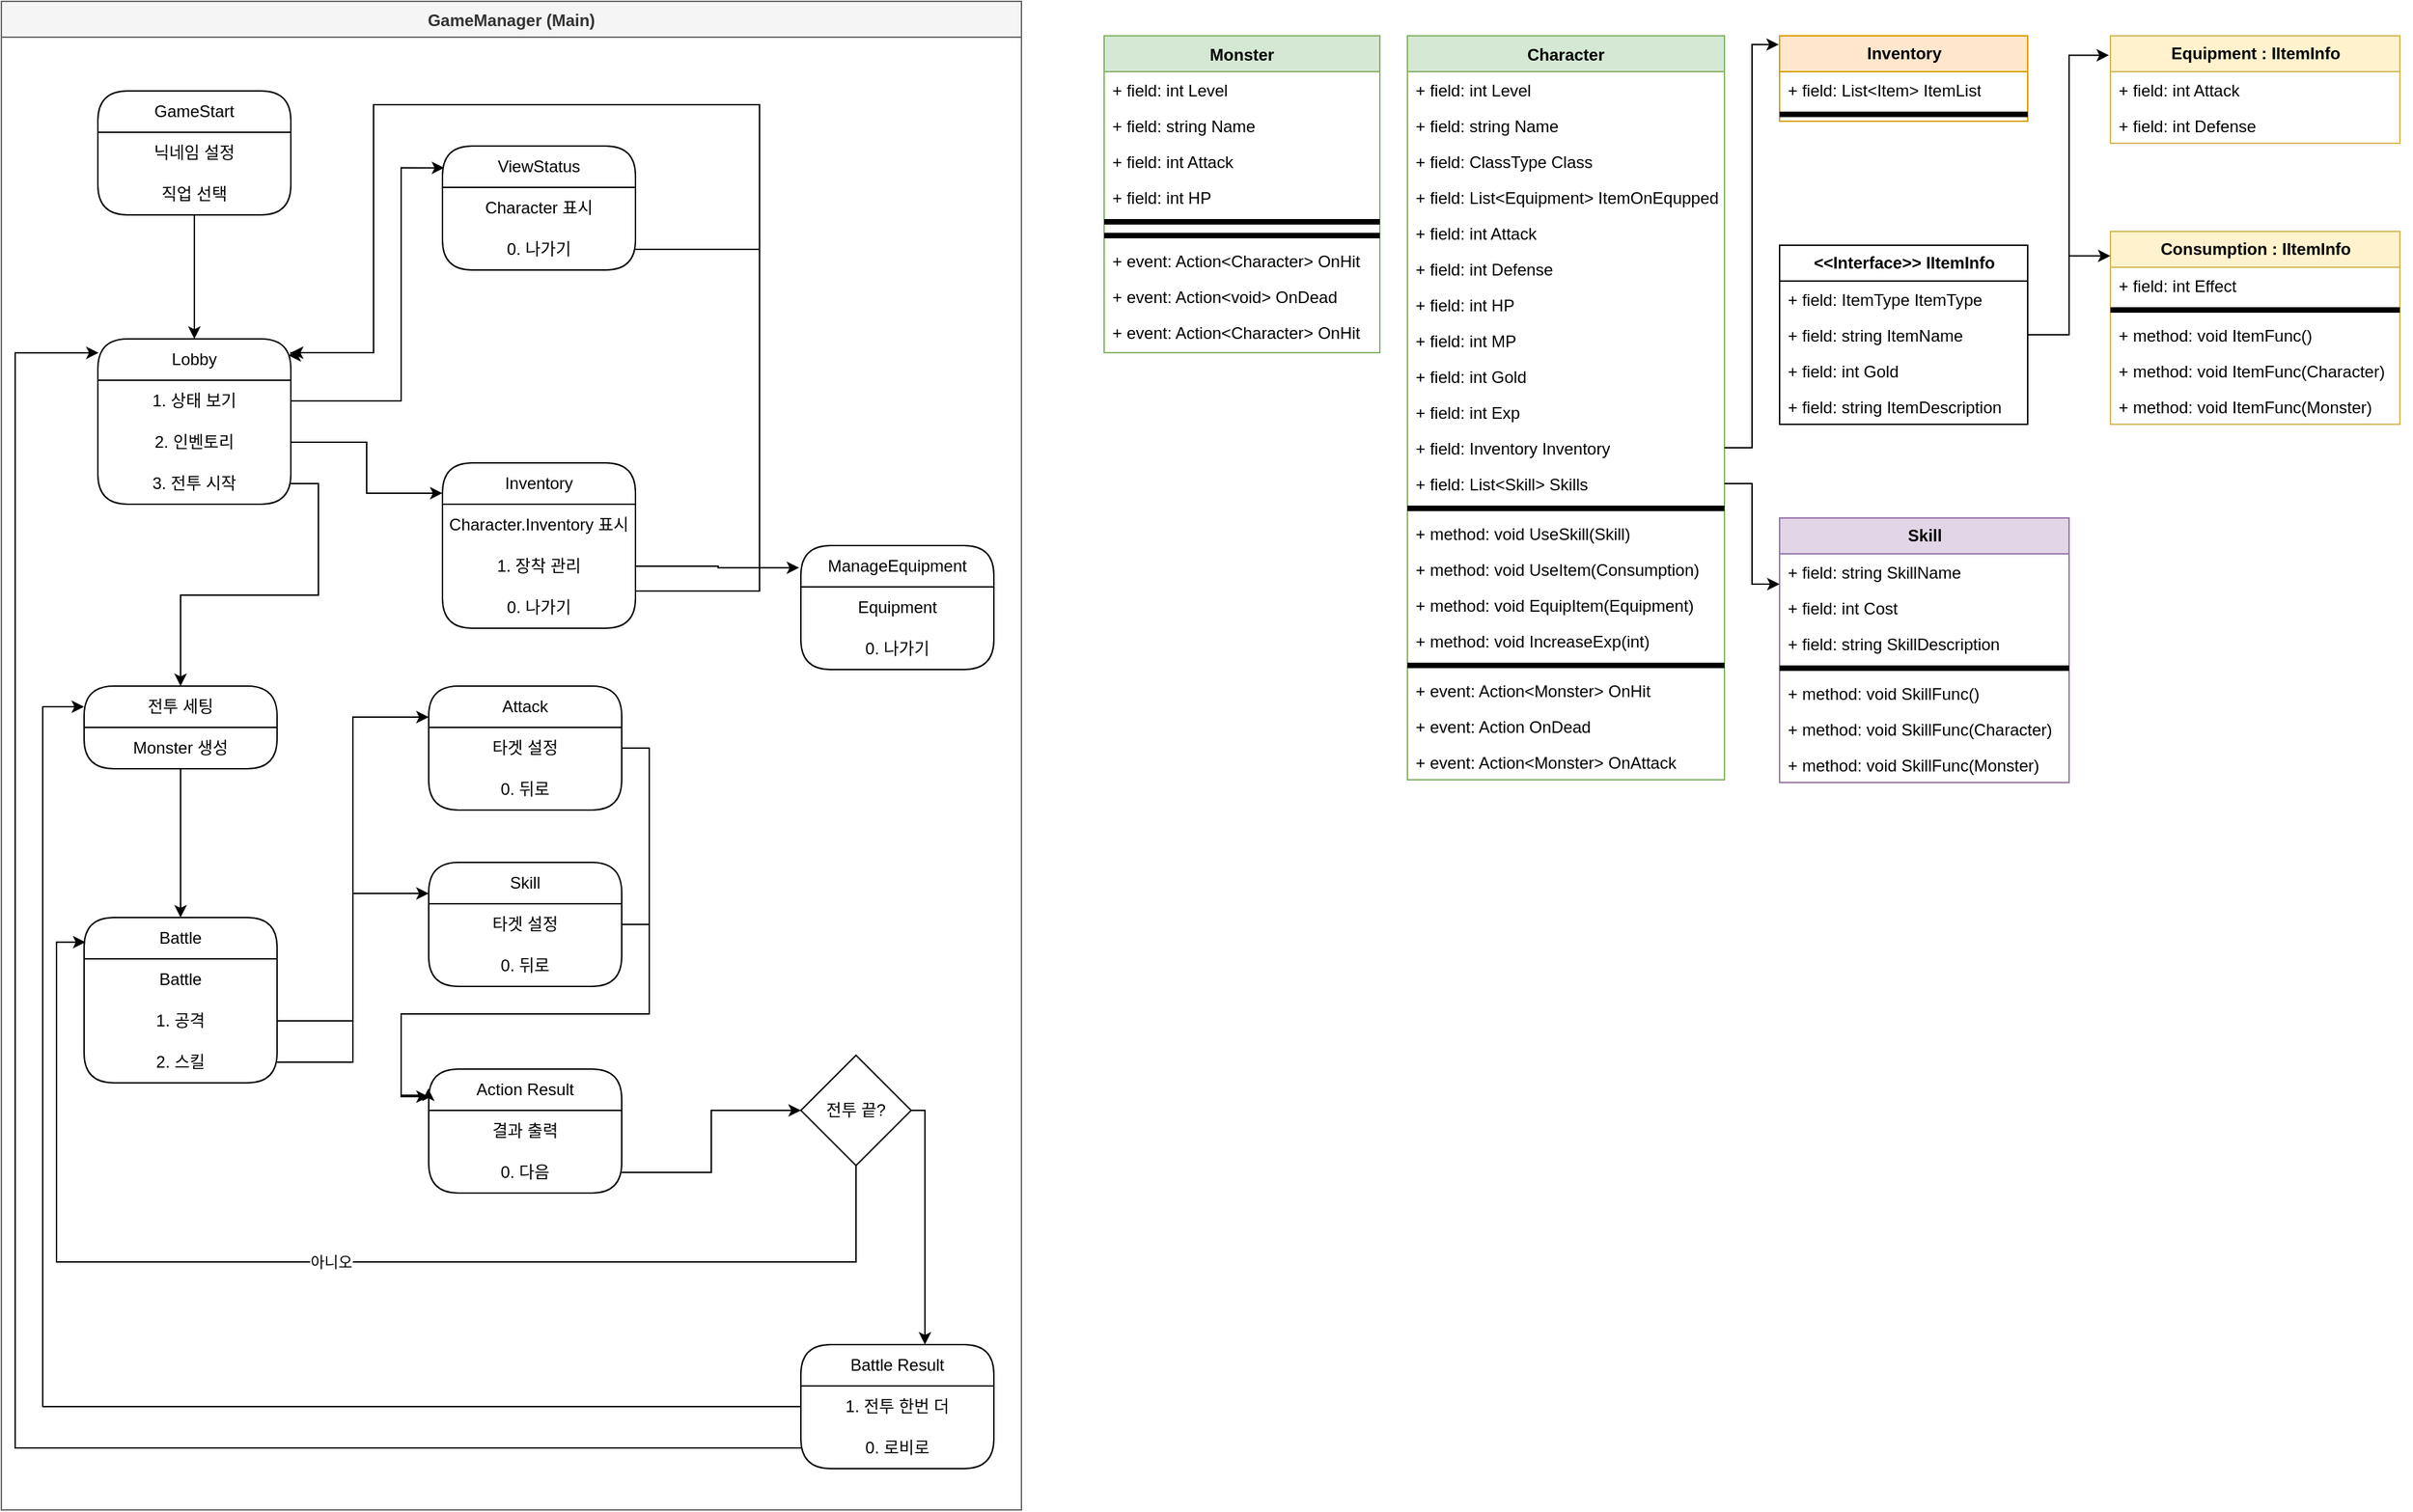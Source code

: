 <mxfile version="21.6.9" type="github">
  <diagram id="C5RBs43oDa-KdzZeNtuy" name="Page-1">
    <mxGraphModel dx="1192" dy="1075" grid="1" gridSize="10" guides="1" tooltips="1" connect="1" arrows="1" fold="1" page="1" pageScale="1" pageWidth="1920" pageHeight="1200" math="0" shadow="0">
      <root>
        <mxCell id="WIyWlLk6GJQsqaUBKTNV-0" />
        <mxCell id="WIyWlLk6GJQsqaUBKTNV-1" parent="WIyWlLk6GJQsqaUBKTNV-0" />
        <mxCell id="zkfFHV4jXpPFQw0GAbJ--17" value="GameManager (Main)" style="swimlane;fontStyle=1;align=center;verticalAlign=top;childLayout=stackLayout;horizontal=1;startSize=26;horizontalStack=0;resizeParent=1;resizeLast=0;collapsible=1;marginBottom=0;rounded=0;shadow=0;strokeWidth=1;fillColor=#f5f5f5;fontColor=#333333;strokeColor=#666666;" parent="WIyWlLk6GJQsqaUBKTNV-1" vertex="1">
          <mxGeometry x="10" y="15" width="740" height="1095" as="geometry">
            <mxRectangle x="550" y="140" width="160" height="26" as="alternateBounds" />
          </mxGeometry>
        </mxCell>
        <mxCell id="zkfFHV4jXpPFQw0GAbJ--13" value="Monster" style="swimlane;fontStyle=1;align=center;verticalAlign=top;childLayout=stackLayout;horizontal=1;startSize=26;horizontalStack=0;resizeParent=1;resizeLast=0;collapsible=1;marginBottom=0;rounded=0;shadow=0;strokeWidth=1;fillColor=#d5e8d4;strokeColor=#82b366;" parent="WIyWlLk6GJQsqaUBKTNV-1" vertex="1">
          <mxGeometry x="810" y="40" width="200" height="230" as="geometry">
            <mxRectangle x="330" y="360" width="170" height="26" as="alternateBounds" />
          </mxGeometry>
        </mxCell>
        <mxCell id="FUbHddBtqykjrmZYsbhQ-98" value="+ field: int Level" style="text;align=left;verticalAlign=top;spacingLeft=4;spacingRight=4;overflow=hidden;rotatable=0;points=[[0,0.5],[1,0.5]];portConstraint=eastwest;rounded=0;shadow=0;html=0;" vertex="1" parent="zkfFHV4jXpPFQw0GAbJ--13">
          <mxGeometry y="26" width="200" height="26" as="geometry" />
        </mxCell>
        <mxCell id="FUbHddBtqykjrmZYsbhQ-99" value="+ field: string Name" style="text;align=left;verticalAlign=top;spacingLeft=4;spacingRight=4;overflow=hidden;rotatable=0;points=[[0,0.5],[1,0.5]];portConstraint=eastwest;rounded=0;shadow=0;html=0;" vertex="1" parent="zkfFHV4jXpPFQw0GAbJ--13">
          <mxGeometry y="52" width="200" height="26" as="geometry" />
        </mxCell>
        <mxCell id="FUbHddBtqykjrmZYsbhQ-100" value="+ field: int Attack" style="text;align=left;verticalAlign=top;spacingLeft=4;spacingRight=4;overflow=hidden;rotatable=0;points=[[0,0.5],[1,0.5]];portConstraint=eastwest;rounded=0;shadow=0;html=0;" vertex="1" parent="zkfFHV4jXpPFQw0GAbJ--13">
          <mxGeometry y="78" width="200" height="26" as="geometry" />
        </mxCell>
        <mxCell id="FUbHddBtqykjrmZYsbhQ-101" value="+ field: int HP" style="text;align=left;verticalAlign=top;spacingLeft=4;spacingRight=4;overflow=hidden;rotatable=0;points=[[0,0.5],[1,0.5]];portConstraint=eastwest;rounded=0;shadow=0;html=0;" vertex="1" parent="zkfFHV4jXpPFQw0GAbJ--13">
          <mxGeometry y="104" width="200" height="26" as="geometry" />
        </mxCell>
        <mxCell id="FUbHddBtqykjrmZYsbhQ-121" value="" style="line;strokeWidth=4;html=1;perimeter=backbonePerimeter;points=[];outlineConnect=0;" vertex="1" parent="zkfFHV4jXpPFQw0GAbJ--13">
          <mxGeometry y="130" width="200" height="10" as="geometry" />
        </mxCell>
        <mxCell id="FUbHddBtqykjrmZYsbhQ-115" value="" style="line;strokeWidth=4;html=1;perimeter=backbonePerimeter;points=[];outlineConnect=0;" vertex="1" parent="zkfFHV4jXpPFQw0GAbJ--13">
          <mxGeometry y="140" width="200" height="10" as="geometry" />
        </mxCell>
        <mxCell id="FUbHddBtqykjrmZYsbhQ-114" value="+ event: Action&lt;Character&gt; OnHit" style="text;align=left;verticalAlign=top;spacingLeft=4;spacingRight=4;overflow=hidden;rotatable=0;points=[[0,0.5],[1,0.5]];portConstraint=eastwest;rounded=0;shadow=0;html=0;" vertex="1" parent="zkfFHV4jXpPFQw0GAbJ--13">
          <mxGeometry y="150" width="200" height="26" as="geometry" />
        </mxCell>
        <mxCell id="FUbHddBtqykjrmZYsbhQ-116" value="+ event: Action&lt;void&gt; OnDead" style="text;align=left;verticalAlign=top;spacingLeft=4;spacingRight=4;overflow=hidden;rotatable=0;points=[[0,0.5],[1,0.5]];portConstraint=eastwest;rounded=0;shadow=0;html=0;" vertex="1" parent="zkfFHV4jXpPFQw0GAbJ--13">
          <mxGeometry y="176" width="200" height="26" as="geometry" />
        </mxCell>
        <mxCell id="FUbHddBtqykjrmZYsbhQ-117" value="+ event: Action&lt;Character&gt; OnHit" style="text;align=left;verticalAlign=top;spacingLeft=4;spacingRight=4;overflow=hidden;rotatable=0;points=[[0,0.5],[1,0.5]];portConstraint=eastwest;rounded=0;shadow=0;html=0;" vertex="1" parent="zkfFHV4jXpPFQw0GAbJ--13">
          <mxGeometry y="202" width="200" height="26" as="geometry" />
        </mxCell>
        <mxCell id="zkfFHV4jXpPFQw0GAbJ--0" value="Character" style="swimlane;fontStyle=1;align=center;verticalAlign=top;childLayout=stackLayout;horizontal=1;startSize=26;horizontalStack=0;resizeParent=1;resizeLast=0;collapsible=1;marginBottom=0;rounded=0;shadow=0;strokeWidth=1;fillColor=#d5e8d4;strokeColor=#82b366;" parent="WIyWlLk6GJQsqaUBKTNV-1" vertex="1">
          <mxGeometry x="1030" y="40" width="230" height="540" as="geometry">
            <mxRectangle x="190" y="20" width="160" height="26" as="alternateBounds" />
          </mxGeometry>
        </mxCell>
        <mxCell id="FUbHddBtqykjrmZYsbhQ-5" value="+ field: int Level" style="text;align=left;verticalAlign=top;spacingLeft=4;spacingRight=4;overflow=hidden;rotatable=0;points=[[0,0.5],[1,0.5]];portConstraint=eastwest;rounded=0;shadow=0;html=0;" vertex="1" parent="zkfFHV4jXpPFQw0GAbJ--0">
          <mxGeometry y="26" width="230" height="26" as="geometry" />
        </mxCell>
        <mxCell id="FUbHddBtqykjrmZYsbhQ-18" value="+ field: string Name" style="text;align=left;verticalAlign=top;spacingLeft=4;spacingRight=4;overflow=hidden;rotatable=0;points=[[0,0.5],[1,0.5]];portConstraint=eastwest;rounded=0;shadow=0;html=0;" vertex="1" parent="zkfFHV4jXpPFQw0GAbJ--0">
          <mxGeometry y="52" width="230" height="26" as="geometry" />
        </mxCell>
        <mxCell id="zkfFHV4jXpPFQw0GAbJ--3" value="+ field: ClassType Class" style="text;align=left;verticalAlign=top;spacingLeft=4;spacingRight=4;overflow=hidden;rotatable=0;points=[[0,0.5],[1,0.5]];portConstraint=eastwest;rounded=0;shadow=0;html=0;" parent="zkfFHV4jXpPFQw0GAbJ--0" vertex="1">
          <mxGeometry y="78" width="230" height="26" as="geometry" />
        </mxCell>
        <mxCell id="FUbHddBtqykjrmZYsbhQ-103" value="+ field: List&lt;Equipment&gt; ItemOnEqupped" style="text;align=left;verticalAlign=top;spacingLeft=4;spacingRight=4;overflow=hidden;rotatable=0;points=[[0,0.5],[1,0.5]];portConstraint=eastwest;rounded=0;shadow=0;html=0;" vertex="1" parent="zkfFHV4jXpPFQw0GAbJ--0">
          <mxGeometry y="104" width="230" height="26" as="geometry" />
        </mxCell>
        <mxCell id="FUbHddBtqykjrmZYsbhQ-19" value="+ field: int Attack" style="text;align=left;verticalAlign=top;spacingLeft=4;spacingRight=4;overflow=hidden;rotatable=0;points=[[0,0.5],[1,0.5]];portConstraint=eastwest;rounded=0;shadow=0;html=0;" vertex="1" parent="zkfFHV4jXpPFQw0GAbJ--0">
          <mxGeometry y="130" width="230" height="26" as="geometry" />
        </mxCell>
        <mxCell id="FUbHddBtqykjrmZYsbhQ-20" value="+ field: int Defense" style="text;align=left;verticalAlign=top;spacingLeft=4;spacingRight=4;overflow=hidden;rotatable=0;points=[[0,0.5],[1,0.5]];portConstraint=eastwest;rounded=0;shadow=0;html=0;" vertex="1" parent="zkfFHV4jXpPFQw0GAbJ--0">
          <mxGeometry y="156" width="230" height="26" as="geometry" />
        </mxCell>
        <mxCell id="FUbHddBtqykjrmZYsbhQ-21" value="+ field: int HP" style="text;align=left;verticalAlign=top;spacingLeft=4;spacingRight=4;overflow=hidden;rotatable=0;points=[[0,0.5],[1,0.5]];portConstraint=eastwest;rounded=0;shadow=0;html=0;" vertex="1" parent="zkfFHV4jXpPFQw0GAbJ--0">
          <mxGeometry y="182" width="230" height="26" as="geometry" />
        </mxCell>
        <mxCell id="FUbHddBtqykjrmZYsbhQ-62" value="+ field: int MP" style="text;align=left;verticalAlign=top;spacingLeft=4;spacingRight=4;overflow=hidden;rotatable=0;points=[[0,0.5],[1,0.5]];portConstraint=eastwest;rounded=0;shadow=0;html=0;" vertex="1" parent="zkfFHV4jXpPFQw0GAbJ--0">
          <mxGeometry y="208" width="230" height="26" as="geometry" />
        </mxCell>
        <mxCell id="FUbHddBtqykjrmZYsbhQ-6" value="+ field: int Gold" style="text;align=left;verticalAlign=top;spacingLeft=4;spacingRight=4;overflow=hidden;rotatable=0;points=[[0,0.5],[1,0.5]];portConstraint=eastwest;rounded=0;shadow=0;html=0;" vertex="1" parent="zkfFHV4jXpPFQw0GAbJ--0">
          <mxGeometry y="234" width="230" height="26" as="geometry" />
        </mxCell>
        <mxCell id="FUbHddBtqykjrmZYsbhQ-81" value="+ field: int Exp" style="text;align=left;verticalAlign=top;spacingLeft=4;spacingRight=4;overflow=hidden;rotatable=0;points=[[0,0.5],[1,0.5]];portConstraint=eastwest;rounded=0;shadow=0;html=0;" vertex="1" parent="zkfFHV4jXpPFQw0GAbJ--0">
          <mxGeometry y="260" width="230" height="26" as="geometry" />
        </mxCell>
        <mxCell id="FUbHddBtqykjrmZYsbhQ-86" value="+ field: Inventory Inventory" style="text;align=left;verticalAlign=top;spacingLeft=4;spacingRight=4;overflow=hidden;rotatable=0;points=[[0,0.5],[1,0.5]];portConstraint=eastwest;rounded=0;shadow=0;html=0;" vertex="1" parent="zkfFHV4jXpPFQw0GAbJ--0">
          <mxGeometry y="286" width="230" height="26" as="geometry" />
        </mxCell>
        <mxCell id="FUbHddBtqykjrmZYsbhQ-102" value="+ field: List&lt;Skill&gt; Skills" style="text;align=left;verticalAlign=top;spacingLeft=4;spacingRight=4;overflow=hidden;rotatable=0;points=[[0,0.5],[1,0.5]];portConstraint=eastwest;rounded=0;shadow=0;html=0;" vertex="1" parent="zkfFHV4jXpPFQw0GAbJ--0">
          <mxGeometry y="312" width="230" height="26" as="geometry" />
        </mxCell>
        <mxCell id="FUbHddBtqykjrmZYsbhQ-105" value="" style="line;strokeWidth=4;html=1;perimeter=backbonePerimeter;points=[];outlineConnect=0;" vertex="1" parent="zkfFHV4jXpPFQw0GAbJ--0">
          <mxGeometry y="338" width="230" height="10" as="geometry" />
        </mxCell>
        <mxCell id="FUbHddBtqykjrmZYsbhQ-110" value="+ method: void UseSkill(Skill)" style="text;align=left;verticalAlign=top;spacingLeft=4;spacingRight=4;overflow=hidden;rotatable=0;points=[[0,0.5],[1,0.5]];portConstraint=eastwest;rounded=0;shadow=0;html=0;" vertex="1" parent="zkfFHV4jXpPFQw0GAbJ--0">
          <mxGeometry y="348" width="230" height="26" as="geometry" />
        </mxCell>
        <mxCell id="FUbHddBtqykjrmZYsbhQ-111" value="+ method: void UseItem(Consumption)" style="text;align=left;verticalAlign=top;spacingLeft=4;spacingRight=4;overflow=hidden;rotatable=0;points=[[0,0.5],[1,0.5]];portConstraint=eastwest;rounded=0;shadow=0;html=0;" vertex="1" parent="zkfFHV4jXpPFQw0GAbJ--0">
          <mxGeometry y="374" width="230" height="26" as="geometry" />
        </mxCell>
        <mxCell id="FUbHddBtqykjrmZYsbhQ-169" value="+ method: void EquipItem(Equipment)" style="text;align=left;verticalAlign=top;spacingLeft=4;spacingRight=4;overflow=hidden;rotatable=0;points=[[0,0.5],[1,0.5]];portConstraint=eastwest;rounded=0;shadow=0;html=0;" vertex="1" parent="zkfFHV4jXpPFQw0GAbJ--0">
          <mxGeometry y="400" width="230" height="26" as="geometry" />
        </mxCell>
        <mxCell id="FUbHddBtqykjrmZYsbhQ-112" value="+ method: void IncreaseExp(int)" style="text;align=left;verticalAlign=top;spacingLeft=4;spacingRight=4;overflow=hidden;rotatable=0;points=[[0,0.5],[1,0.5]];portConstraint=eastwest;rounded=0;shadow=0;html=0;" vertex="1" parent="zkfFHV4jXpPFQw0GAbJ--0">
          <mxGeometry y="426" width="230" height="26" as="geometry" />
        </mxCell>
        <mxCell id="FUbHddBtqykjrmZYsbhQ-120" value="" style="line;strokeWidth=4;html=1;perimeter=backbonePerimeter;points=[];outlineConnect=0;" vertex="1" parent="zkfFHV4jXpPFQw0GAbJ--0">
          <mxGeometry y="452" width="230" height="10" as="geometry" />
        </mxCell>
        <mxCell id="FUbHddBtqykjrmZYsbhQ-108" value="+ event: Action&lt;Monster&gt; OnHit" style="text;align=left;verticalAlign=top;spacingLeft=4;spacingRight=4;overflow=hidden;rotatable=0;points=[[0,0.5],[1,0.5]];portConstraint=eastwest;rounded=0;shadow=0;html=0;" vertex="1" parent="zkfFHV4jXpPFQw0GAbJ--0">
          <mxGeometry y="462" width="230" height="26" as="geometry" />
        </mxCell>
        <mxCell id="FUbHddBtqykjrmZYsbhQ-113" value="+ event: Action OnDead" style="text;align=left;verticalAlign=top;spacingLeft=4;spacingRight=4;overflow=hidden;rotatable=0;points=[[0,0.5],[1,0.5]];portConstraint=eastwest;rounded=0;shadow=0;html=0;" vertex="1" parent="zkfFHV4jXpPFQw0GAbJ--0">
          <mxGeometry y="488" width="230" height="26" as="geometry" />
        </mxCell>
        <mxCell id="FUbHddBtqykjrmZYsbhQ-109" value="+ event: Action&lt;Monster&gt; OnAttack" style="text;align=left;verticalAlign=top;spacingLeft=4;spacingRight=4;overflow=hidden;rotatable=0;points=[[0,0.5],[1,0.5]];portConstraint=eastwest;rounded=0;shadow=0;html=0;" vertex="1" parent="zkfFHV4jXpPFQw0GAbJ--0">
          <mxGeometry y="514" width="230" height="26" as="geometry" />
        </mxCell>
        <mxCell id="FUbHddBtqykjrmZYsbhQ-82" value="&lt;b&gt;Inventory&lt;/b&gt;" style="swimlane;fontStyle=0;childLayout=stackLayout;horizontal=1;startSize=26;fillColor=#ffe6cc;horizontalStack=0;resizeParent=1;resizeParentMax=0;resizeLast=0;collapsible=1;marginBottom=0;html=1;strokeColor=#d79b00;" vertex="1" parent="WIyWlLk6GJQsqaUBKTNV-1">
          <mxGeometry x="1300" y="40" width="180" height="62" as="geometry" />
        </mxCell>
        <mxCell id="FUbHddBtqykjrmZYsbhQ-83" value="+ field: List&amp;lt;Item&amp;gt; ItemList" style="text;strokeColor=none;fillColor=none;align=left;verticalAlign=top;spacingLeft=4;spacingRight=4;overflow=hidden;rotatable=0;points=[[0,0.5],[1,0.5]];portConstraint=eastwest;whiteSpace=wrap;html=1;" vertex="1" parent="FUbHddBtqykjrmZYsbhQ-82">
          <mxGeometry y="26" width="180" height="26" as="geometry" />
        </mxCell>
        <mxCell id="FUbHddBtqykjrmZYsbhQ-132" value="" style="line;strokeWidth=4;html=1;perimeter=backbonePerimeter;points=[];outlineConnect=0;" vertex="1" parent="FUbHddBtqykjrmZYsbhQ-82">
          <mxGeometry y="52" width="180" height="10" as="geometry" />
        </mxCell>
        <mxCell id="FUbHddBtqykjrmZYsbhQ-87" style="edgeStyle=orthogonalEdgeStyle;rounded=0;orthogonalLoop=1;jettySize=auto;html=1;exitX=1;exitY=0.5;exitDx=0;exitDy=0;entryX=-0.003;entryY=0.102;entryDx=0;entryDy=0;entryPerimeter=0;" edge="1" parent="WIyWlLk6GJQsqaUBKTNV-1" source="FUbHddBtqykjrmZYsbhQ-86" target="FUbHddBtqykjrmZYsbhQ-82">
          <mxGeometry relative="1" as="geometry" />
        </mxCell>
        <mxCell id="FUbHddBtqykjrmZYsbhQ-150" value="&lt;b&gt;&amp;lt;&amp;lt;Interface&amp;gt;&amp;gt; IItemInfo&lt;/b&gt;" style="swimlane;fontStyle=0;childLayout=stackLayout;horizontal=1;startSize=26;horizontalStack=0;resizeParent=1;resizeParentMax=0;resizeLast=0;collapsible=1;marginBottom=0;html=1;" vertex="1" parent="WIyWlLk6GJQsqaUBKTNV-1">
          <mxGeometry x="1300" y="192" width="180" height="130" as="geometry" />
        </mxCell>
        <mxCell id="FUbHddBtqykjrmZYsbhQ-151" value="+ field: ItemType ItemType" style="text;strokeColor=none;fillColor=none;align=left;verticalAlign=top;spacingLeft=4;spacingRight=4;overflow=hidden;rotatable=0;points=[[0,0.5],[1,0.5]];portConstraint=eastwest;whiteSpace=wrap;html=1;" vertex="1" parent="FUbHddBtqykjrmZYsbhQ-150">
          <mxGeometry y="26" width="180" height="26" as="geometry" />
        </mxCell>
        <mxCell id="FUbHddBtqykjrmZYsbhQ-153" value="+ field: string ItemName" style="text;strokeColor=none;fillColor=none;align=left;verticalAlign=top;spacingLeft=4;spacingRight=4;overflow=hidden;rotatable=0;points=[[0,0.5],[1,0.5]];portConstraint=eastwest;whiteSpace=wrap;html=1;" vertex="1" parent="FUbHddBtqykjrmZYsbhQ-150">
          <mxGeometry y="52" width="180" height="26" as="geometry" />
        </mxCell>
        <mxCell id="FUbHddBtqykjrmZYsbhQ-154" value="+ field: int Gold" style="text;strokeColor=none;fillColor=none;align=left;verticalAlign=top;spacingLeft=4;spacingRight=4;overflow=hidden;rotatable=0;points=[[0,0.5],[1,0.5]];portConstraint=eastwest;whiteSpace=wrap;html=1;" vertex="1" parent="FUbHddBtqykjrmZYsbhQ-150">
          <mxGeometry y="78" width="180" height="26" as="geometry" />
        </mxCell>
        <mxCell id="FUbHddBtqykjrmZYsbhQ-175" value="+ field: string ItemDescription" style="text;strokeColor=none;fillColor=none;align=left;verticalAlign=top;spacingLeft=4;spacingRight=4;overflow=hidden;rotatable=0;points=[[0,0.5],[1,0.5]];portConstraint=eastwest;whiteSpace=wrap;html=1;" vertex="1" parent="FUbHddBtqykjrmZYsbhQ-150">
          <mxGeometry y="104" width="180" height="26" as="geometry" />
        </mxCell>
        <mxCell id="FUbHddBtqykjrmZYsbhQ-155" value="&lt;b&gt;Equipment : IItemInfo&lt;/b&gt;" style="swimlane;fontStyle=0;childLayout=stackLayout;horizontal=1;startSize=26;horizontalStack=0;resizeParent=1;resizeParentMax=0;resizeLast=0;collapsible=1;marginBottom=0;html=1;fillColor=#fff2cc;strokeColor=#d6b656;" vertex="1" parent="WIyWlLk6GJQsqaUBKTNV-1">
          <mxGeometry x="1540" y="40" width="210" height="78" as="geometry" />
        </mxCell>
        <mxCell id="FUbHddBtqykjrmZYsbhQ-157" value="+ field: int Attack" style="text;strokeColor=none;fillColor=none;align=left;verticalAlign=top;spacingLeft=4;spacingRight=4;overflow=hidden;rotatable=0;points=[[0,0.5],[1,0.5]];portConstraint=eastwest;whiteSpace=wrap;html=1;" vertex="1" parent="FUbHddBtqykjrmZYsbhQ-155">
          <mxGeometry y="26" width="210" height="26" as="geometry" />
        </mxCell>
        <mxCell id="FUbHddBtqykjrmZYsbhQ-158" value="+ field: int Defense" style="text;strokeColor=none;fillColor=none;align=left;verticalAlign=top;spacingLeft=4;spacingRight=4;overflow=hidden;rotatable=0;points=[[0,0.5],[1,0.5]];portConstraint=eastwest;whiteSpace=wrap;html=1;" vertex="1" parent="FUbHddBtqykjrmZYsbhQ-155">
          <mxGeometry y="52" width="210" height="26" as="geometry" />
        </mxCell>
        <mxCell id="FUbHddBtqykjrmZYsbhQ-165" style="edgeStyle=orthogonalEdgeStyle;rounded=0;orthogonalLoop=1;jettySize=auto;html=1;exitX=1;exitY=0.5;exitDx=0;exitDy=0;" edge="1" parent="FUbHddBtqykjrmZYsbhQ-155" source="FUbHddBtqykjrmZYsbhQ-157" target="FUbHddBtqykjrmZYsbhQ-157">
          <mxGeometry relative="1" as="geometry" />
        </mxCell>
        <mxCell id="FUbHddBtqykjrmZYsbhQ-159" style="edgeStyle=orthogonalEdgeStyle;rounded=0;orthogonalLoop=1;jettySize=auto;html=1;entryX=-0.005;entryY=0.181;entryDx=0;entryDy=0;entryPerimeter=0;" edge="1" parent="WIyWlLk6GJQsqaUBKTNV-1" source="FUbHddBtqykjrmZYsbhQ-153" target="FUbHddBtqykjrmZYsbhQ-155">
          <mxGeometry relative="1" as="geometry">
            <mxPoint x="1500" y="79.043" as="targetPoint" />
          </mxGeometry>
        </mxCell>
        <mxCell id="FUbHddBtqykjrmZYsbhQ-160" value="&lt;b&gt;Consumption : IItemInfo&lt;/b&gt;" style="swimlane;fontStyle=0;childLayout=stackLayout;horizontal=1;startSize=26;horizontalStack=0;resizeParent=1;resizeParentMax=0;resizeLast=0;collapsible=1;marginBottom=0;html=1;fillColor=#fff2cc;strokeColor=#d6b656;" vertex="1" parent="WIyWlLk6GJQsqaUBKTNV-1">
          <mxGeometry x="1540" y="182" width="210" height="140" as="geometry" />
        </mxCell>
        <mxCell id="FUbHddBtqykjrmZYsbhQ-163" value="+ field: int Effect" style="text;strokeColor=none;fillColor=none;align=left;verticalAlign=top;spacingLeft=4;spacingRight=4;overflow=hidden;rotatable=0;points=[[0,0.5],[1,0.5]];portConstraint=eastwest;whiteSpace=wrap;html=1;" vertex="1" parent="FUbHddBtqykjrmZYsbhQ-160">
          <mxGeometry y="26" width="210" height="26" as="geometry" />
        </mxCell>
        <mxCell id="FUbHddBtqykjrmZYsbhQ-167" value="" style="line;strokeWidth=4;html=1;perimeter=backbonePerimeter;points=[];outlineConnect=0;" vertex="1" parent="FUbHddBtqykjrmZYsbhQ-160">
          <mxGeometry y="52" width="210" height="10" as="geometry" />
        </mxCell>
        <mxCell id="FUbHddBtqykjrmZYsbhQ-166" value="+ method: void ItemFunc()" style="text;strokeColor=none;fillColor=none;align=left;verticalAlign=top;spacingLeft=4;spacingRight=4;overflow=hidden;rotatable=0;points=[[0,0.5],[1,0.5]];portConstraint=eastwest;whiteSpace=wrap;html=1;" vertex="1" parent="FUbHddBtqykjrmZYsbhQ-160">
          <mxGeometry y="62" width="210" height="26" as="geometry" />
        </mxCell>
        <mxCell id="FUbHddBtqykjrmZYsbhQ-179" value="+ method: void ItemFunc(Character)" style="text;strokeColor=none;fillColor=none;align=left;verticalAlign=top;spacingLeft=4;spacingRight=4;overflow=hidden;rotatable=0;points=[[0,0.5],[1,0.5]];portConstraint=eastwest;whiteSpace=wrap;html=1;" vertex="1" parent="FUbHddBtqykjrmZYsbhQ-160">
          <mxGeometry y="88" width="210" height="26" as="geometry" />
        </mxCell>
        <mxCell id="FUbHddBtqykjrmZYsbhQ-180" value="+ method: void ItemFunc(Monster)" style="text;strokeColor=none;fillColor=none;align=left;verticalAlign=top;spacingLeft=4;spacingRight=4;overflow=hidden;rotatable=0;points=[[0,0.5],[1,0.5]];portConstraint=eastwest;whiteSpace=wrap;html=1;" vertex="1" parent="FUbHddBtqykjrmZYsbhQ-160">
          <mxGeometry y="114" width="210" height="26" as="geometry" />
        </mxCell>
        <mxCell id="FUbHddBtqykjrmZYsbhQ-164" style="edgeStyle=orthogonalEdgeStyle;rounded=0;orthogonalLoop=1;jettySize=auto;html=1;exitX=1;exitY=0.5;exitDx=0;exitDy=0;entryX=0;entryY=0.127;entryDx=0;entryDy=0;entryPerimeter=0;" edge="1" parent="WIyWlLk6GJQsqaUBKTNV-1" source="FUbHddBtqykjrmZYsbhQ-153" target="FUbHddBtqykjrmZYsbhQ-160">
          <mxGeometry relative="1" as="geometry" />
        </mxCell>
        <mxCell id="FUbHddBtqykjrmZYsbhQ-170" value="&lt;b&gt;Skill&lt;/b&gt;" style="swimlane;fontStyle=0;childLayout=stackLayout;horizontal=1;startSize=26;fillColor=#e1d5e7;horizontalStack=0;resizeParent=1;resizeParentMax=0;resizeLast=0;collapsible=1;marginBottom=0;html=1;strokeColor=#9673a6;" vertex="1" parent="WIyWlLk6GJQsqaUBKTNV-1">
          <mxGeometry x="1300" y="390" width="210" height="192" as="geometry" />
        </mxCell>
        <mxCell id="FUbHddBtqykjrmZYsbhQ-174" value="+ field: string SkillName" style="text;strokeColor=none;fillColor=none;align=left;verticalAlign=top;spacingLeft=4;spacingRight=4;overflow=hidden;rotatable=0;points=[[0,0.5],[1,0.5]];portConstraint=eastwest;whiteSpace=wrap;html=1;" vertex="1" parent="FUbHddBtqykjrmZYsbhQ-170">
          <mxGeometry y="26" width="210" height="26" as="geometry" />
        </mxCell>
        <mxCell id="FUbHddBtqykjrmZYsbhQ-171" value="+ field: int Cost" style="text;strokeColor=none;fillColor=none;align=left;verticalAlign=top;spacingLeft=4;spacingRight=4;overflow=hidden;rotatable=0;points=[[0,0.5],[1,0.5]];portConstraint=eastwest;whiteSpace=wrap;html=1;" vertex="1" parent="FUbHddBtqykjrmZYsbhQ-170">
          <mxGeometry y="52" width="210" height="26" as="geometry" />
        </mxCell>
        <mxCell id="FUbHddBtqykjrmZYsbhQ-176" value="+ field: string SkillDescription" style="text;strokeColor=none;fillColor=none;align=left;verticalAlign=top;spacingLeft=4;spacingRight=4;overflow=hidden;rotatable=0;points=[[0,0.5],[1,0.5]];portConstraint=eastwest;whiteSpace=wrap;html=1;" vertex="1" parent="FUbHddBtqykjrmZYsbhQ-170">
          <mxGeometry y="78" width="210" height="26" as="geometry" />
        </mxCell>
        <mxCell id="FUbHddBtqykjrmZYsbhQ-172" value="" style="line;strokeWidth=4;html=1;perimeter=backbonePerimeter;points=[];outlineConnect=0;" vertex="1" parent="FUbHddBtqykjrmZYsbhQ-170">
          <mxGeometry y="104" width="210" height="10" as="geometry" />
        </mxCell>
        <mxCell id="FUbHddBtqykjrmZYsbhQ-177" value="+ method: void SkillFunc()" style="text;strokeColor=none;fillColor=none;align=left;verticalAlign=top;spacingLeft=4;spacingRight=4;overflow=hidden;rotatable=0;points=[[0,0.5],[1,0.5]];portConstraint=eastwest;whiteSpace=wrap;html=1;" vertex="1" parent="FUbHddBtqykjrmZYsbhQ-170">
          <mxGeometry y="114" width="210" height="26" as="geometry" />
        </mxCell>
        <mxCell id="FUbHddBtqykjrmZYsbhQ-178" style="edgeStyle=orthogonalEdgeStyle;rounded=0;orthogonalLoop=1;jettySize=auto;html=1;exitX=1;exitY=0.5;exitDx=0;exitDy=0;" edge="1" parent="FUbHddBtqykjrmZYsbhQ-170" source="FUbHddBtqykjrmZYsbhQ-171" target="FUbHddBtqykjrmZYsbhQ-171">
          <mxGeometry relative="1" as="geometry" />
        </mxCell>
        <mxCell id="FUbHddBtqykjrmZYsbhQ-181" value="+ method: void SkillFunc(Character)" style="text;strokeColor=none;fillColor=none;align=left;verticalAlign=top;spacingLeft=4;spacingRight=4;overflow=hidden;rotatable=0;points=[[0,0.5],[1,0.5]];portConstraint=eastwest;whiteSpace=wrap;html=1;" vertex="1" parent="FUbHddBtqykjrmZYsbhQ-170">
          <mxGeometry y="140" width="210" height="26" as="geometry" />
        </mxCell>
        <mxCell id="FUbHddBtqykjrmZYsbhQ-182" value="+ method: void SkillFunc(Monster)" style="text;strokeColor=none;fillColor=none;align=left;verticalAlign=top;spacingLeft=4;spacingRight=4;overflow=hidden;rotatable=0;points=[[0,0.5],[1,0.5]];portConstraint=eastwest;whiteSpace=wrap;html=1;" vertex="1" parent="FUbHddBtqykjrmZYsbhQ-170">
          <mxGeometry y="166" width="210" height="26" as="geometry" />
        </mxCell>
        <mxCell id="FUbHddBtqykjrmZYsbhQ-173" style="edgeStyle=orthogonalEdgeStyle;rounded=0;orthogonalLoop=1;jettySize=auto;html=1;exitX=1;exitY=0.5;exitDx=0;exitDy=0;entryX=0;entryY=0.25;entryDx=0;entryDy=0;" edge="1" parent="WIyWlLk6GJQsqaUBKTNV-1" source="FUbHddBtqykjrmZYsbhQ-102" target="FUbHddBtqykjrmZYsbhQ-170">
          <mxGeometry relative="1" as="geometry" />
        </mxCell>
        <mxCell id="FUbHddBtqykjrmZYsbhQ-197" style="edgeStyle=orthogonalEdgeStyle;rounded=0;orthogonalLoop=1;jettySize=auto;html=1;entryX=0.5;entryY=0;entryDx=0;entryDy=0;" edge="1" parent="WIyWlLk6GJQsqaUBKTNV-1" source="FUbHddBtqykjrmZYsbhQ-185" target="FUbHddBtqykjrmZYsbhQ-193">
          <mxGeometry relative="1" as="geometry" />
        </mxCell>
        <mxCell id="FUbHddBtqykjrmZYsbhQ-185" value="GameStart" style="swimlane;fontStyle=0;childLayout=stackLayout;horizontal=1;startSize=30;horizontalStack=0;resizeParent=1;resizeParentMax=0;resizeLast=0;collapsible=1;marginBottom=0;whiteSpace=wrap;html=1;rounded=1;glass=0;arcSize=24;" vertex="1" parent="WIyWlLk6GJQsqaUBKTNV-1">
          <mxGeometry x="80" y="80" width="140" height="90" as="geometry" />
        </mxCell>
        <mxCell id="FUbHddBtqykjrmZYsbhQ-192" value="닉네임 설정" style="text;html=1;strokeColor=none;fillColor=none;align=center;verticalAlign=middle;whiteSpace=wrap;rounded=0;" vertex="1" parent="FUbHddBtqykjrmZYsbhQ-185">
          <mxGeometry y="30" width="140" height="30" as="geometry" />
        </mxCell>
        <mxCell id="FUbHddBtqykjrmZYsbhQ-195" value="직업 선택" style="text;html=1;strokeColor=none;fillColor=none;align=center;verticalAlign=middle;whiteSpace=wrap;rounded=0;" vertex="1" parent="FUbHddBtqykjrmZYsbhQ-185">
          <mxGeometry y="60" width="140" height="30" as="geometry" />
        </mxCell>
        <mxCell id="FUbHddBtqykjrmZYsbhQ-193" value="Lobby" style="swimlane;fontStyle=0;childLayout=stackLayout;horizontal=1;startSize=30;horizontalStack=0;resizeParent=1;resizeParentMax=0;resizeLast=0;collapsible=1;marginBottom=0;whiteSpace=wrap;html=1;rounded=1;glass=0;arcSize=24;" vertex="1" parent="WIyWlLk6GJQsqaUBKTNV-1">
          <mxGeometry x="80" y="260" width="140" height="120" as="geometry" />
        </mxCell>
        <mxCell id="FUbHddBtqykjrmZYsbhQ-194" value="1. 상태 보기" style="text;html=1;strokeColor=none;fillColor=none;align=center;verticalAlign=middle;whiteSpace=wrap;rounded=0;" vertex="1" parent="FUbHddBtqykjrmZYsbhQ-193">
          <mxGeometry y="30" width="140" height="30" as="geometry" />
        </mxCell>
        <mxCell id="FUbHddBtqykjrmZYsbhQ-198" value="2. 인벤토리" style="text;html=1;strokeColor=none;fillColor=none;align=center;verticalAlign=middle;whiteSpace=wrap;rounded=0;" vertex="1" parent="FUbHddBtqykjrmZYsbhQ-193">
          <mxGeometry y="60" width="140" height="30" as="geometry" />
        </mxCell>
        <mxCell id="FUbHddBtqykjrmZYsbhQ-199" value="3. 전투 시작" style="text;html=1;strokeColor=none;fillColor=none;align=center;verticalAlign=middle;whiteSpace=wrap;rounded=0;" vertex="1" parent="FUbHddBtqykjrmZYsbhQ-193">
          <mxGeometry y="90" width="140" height="30" as="geometry" />
        </mxCell>
        <mxCell id="FUbHddBtqykjrmZYsbhQ-200" value="ViewStatus" style="swimlane;fontStyle=0;childLayout=stackLayout;horizontal=1;startSize=30;horizontalStack=0;resizeParent=1;resizeParentMax=0;resizeLast=0;collapsible=1;marginBottom=0;whiteSpace=wrap;html=1;rounded=1;glass=0;arcSize=24;" vertex="1" parent="WIyWlLk6GJQsqaUBKTNV-1">
          <mxGeometry x="330" y="120" width="140" height="90" as="geometry" />
        </mxCell>
        <mxCell id="FUbHddBtqykjrmZYsbhQ-201" value="Character 표시" style="text;html=1;strokeColor=none;fillColor=none;align=center;verticalAlign=middle;whiteSpace=wrap;rounded=0;" vertex="1" parent="FUbHddBtqykjrmZYsbhQ-200">
          <mxGeometry y="30" width="140" height="30" as="geometry" />
        </mxCell>
        <mxCell id="FUbHddBtqykjrmZYsbhQ-202" value="0. 나가기" style="text;html=1;strokeColor=none;fillColor=none;align=center;verticalAlign=middle;whiteSpace=wrap;rounded=0;" vertex="1" parent="FUbHddBtqykjrmZYsbhQ-200">
          <mxGeometry y="60" width="140" height="30" as="geometry" />
        </mxCell>
        <mxCell id="FUbHddBtqykjrmZYsbhQ-203" style="edgeStyle=orthogonalEdgeStyle;rounded=0;orthogonalLoop=1;jettySize=auto;html=1;exitX=1;exitY=0.5;exitDx=0;exitDy=0;entryX=0.009;entryY=0.176;entryDx=0;entryDy=0;entryPerimeter=0;" edge="1" parent="WIyWlLk6GJQsqaUBKTNV-1" source="FUbHddBtqykjrmZYsbhQ-194" target="FUbHddBtqykjrmZYsbhQ-200">
          <mxGeometry relative="1" as="geometry">
            <Array as="points">
              <mxPoint x="300" y="305" />
              <mxPoint x="300" y="136" />
            </Array>
          </mxGeometry>
        </mxCell>
        <mxCell id="FUbHddBtqykjrmZYsbhQ-205" style="edgeStyle=orthogonalEdgeStyle;rounded=0;orthogonalLoop=1;jettySize=auto;html=1;exitX=1;exitY=0.5;exitDx=0;exitDy=0;" edge="1" parent="WIyWlLk6GJQsqaUBKTNV-1" source="FUbHddBtqykjrmZYsbhQ-202" target="FUbHddBtqykjrmZYsbhQ-193">
          <mxGeometry relative="1" as="geometry">
            <mxPoint x="260" y="290" as="targetPoint" />
            <Array as="points">
              <mxPoint x="560" y="195" />
              <mxPoint x="560" y="90" />
              <mxPoint x="280" y="90" />
              <mxPoint x="280" y="270" />
            </Array>
          </mxGeometry>
        </mxCell>
        <mxCell id="FUbHddBtqykjrmZYsbhQ-209" value="Inventory" style="swimlane;fontStyle=0;childLayout=stackLayout;horizontal=1;startSize=30;horizontalStack=0;resizeParent=1;resizeParentMax=0;resizeLast=0;collapsible=1;marginBottom=0;whiteSpace=wrap;html=1;rounded=1;glass=0;arcSize=24;" vertex="1" parent="WIyWlLk6GJQsqaUBKTNV-1">
          <mxGeometry x="330" y="350" width="140" height="120" as="geometry" />
        </mxCell>
        <mxCell id="FUbHddBtqykjrmZYsbhQ-210" value="Character.Inventory 표시" style="text;html=1;strokeColor=none;fillColor=none;align=center;verticalAlign=middle;whiteSpace=wrap;rounded=0;" vertex="1" parent="FUbHddBtqykjrmZYsbhQ-209">
          <mxGeometry y="30" width="140" height="30" as="geometry" />
        </mxCell>
        <mxCell id="FUbHddBtqykjrmZYsbhQ-211" value="1. 장착 관리" style="text;html=1;strokeColor=none;fillColor=none;align=center;verticalAlign=middle;whiteSpace=wrap;rounded=0;" vertex="1" parent="FUbHddBtqykjrmZYsbhQ-209">
          <mxGeometry y="60" width="140" height="30" as="geometry" />
        </mxCell>
        <mxCell id="FUbHddBtqykjrmZYsbhQ-212" value="0. 나가기" style="text;html=1;strokeColor=none;fillColor=none;align=center;verticalAlign=middle;whiteSpace=wrap;rounded=0;" vertex="1" parent="FUbHddBtqykjrmZYsbhQ-209">
          <mxGeometry y="90" width="140" height="30" as="geometry" />
        </mxCell>
        <mxCell id="FUbHddBtqykjrmZYsbhQ-213" style="edgeStyle=orthogonalEdgeStyle;rounded=0;orthogonalLoop=1;jettySize=auto;html=1;entryX=0;entryY=0.183;entryDx=0;entryDy=0;entryPerimeter=0;" edge="1" parent="WIyWlLk6GJQsqaUBKTNV-1" source="FUbHddBtqykjrmZYsbhQ-198" target="FUbHddBtqykjrmZYsbhQ-209">
          <mxGeometry relative="1" as="geometry" />
        </mxCell>
        <mxCell id="FUbHddBtqykjrmZYsbhQ-216" style="edgeStyle=orthogonalEdgeStyle;rounded=0;orthogonalLoop=1;jettySize=auto;html=1;entryX=0.988;entryY=0.1;entryDx=0;entryDy=0;entryPerimeter=0;" edge="1" parent="WIyWlLk6GJQsqaUBKTNV-1" source="FUbHddBtqykjrmZYsbhQ-212" target="FUbHddBtqykjrmZYsbhQ-193">
          <mxGeometry relative="1" as="geometry">
            <mxPoint x="280" y="260" as="targetPoint" />
            <Array as="points">
              <mxPoint x="560" y="443" />
              <mxPoint x="560" y="90" />
              <mxPoint x="280" y="90" />
              <mxPoint x="280" y="270" />
              <mxPoint x="220" y="270" />
              <mxPoint x="220" y="272" />
            </Array>
          </mxGeometry>
        </mxCell>
        <mxCell id="FUbHddBtqykjrmZYsbhQ-219" value="ManageEquipment" style="swimlane;fontStyle=0;childLayout=stackLayout;horizontal=1;startSize=30;horizontalStack=0;resizeParent=1;resizeParentMax=0;resizeLast=0;collapsible=1;marginBottom=0;whiteSpace=wrap;html=1;rounded=1;glass=0;arcSize=24;" vertex="1" parent="WIyWlLk6GJQsqaUBKTNV-1">
          <mxGeometry x="590" y="410" width="140" height="90" as="geometry" />
        </mxCell>
        <mxCell id="FUbHddBtqykjrmZYsbhQ-220" value="Equipment" style="text;html=1;strokeColor=none;fillColor=none;align=center;verticalAlign=middle;whiteSpace=wrap;rounded=0;" vertex="1" parent="FUbHddBtqykjrmZYsbhQ-219">
          <mxGeometry y="30" width="140" height="30" as="geometry" />
        </mxCell>
        <mxCell id="FUbHddBtqykjrmZYsbhQ-221" value="0. 나가기" style="text;html=1;strokeColor=none;fillColor=none;align=center;verticalAlign=middle;whiteSpace=wrap;rounded=0;" vertex="1" parent="FUbHddBtqykjrmZYsbhQ-219">
          <mxGeometry y="60" width="140" height="30" as="geometry" />
        </mxCell>
        <mxCell id="FUbHddBtqykjrmZYsbhQ-217" style="edgeStyle=orthogonalEdgeStyle;rounded=0;orthogonalLoop=1;jettySize=auto;html=1;entryX=-0.009;entryY=0.179;entryDx=0;entryDy=0;entryPerimeter=0;" edge="1" parent="WIyWlLk6GJQsqaUBKTNV-1" source="FUbHddBtqykjrmZYsbhQ-211" target="FUbHddBtqykjrmZYsbhQ-219">
          <mxGeometry relative="1" as="geometry">
            <mxPoint x="550" y="425" as="targetPoint" />
          </mxGeometry>
        </mxCell>
        <mxCell id="FUbHddBtqykjrmZYsbhQ-222" value="Battle" style="swimlane;fontStyle=0;childLayout=stackLayout;horizontal=1;startSize=30;horizontalStack=0;resizeParent=1;resizeParentMax=0;resizeLast=0;collapsible=1;marginBottom=0;whiteSpace=wrap;html=1;rounded=1;glass=0;arcSize=24;" vertex="1" parent="WIyWlLk6GJQsqaUBKTNV-1">
          <mxGeometry x="70" y="680" width="140" height="120" as="geometry" />
        </mxCell>
        <mxCell id="FUbHddBtqykjrmZYsbhQ-223" value="Battle" style="text;html=1;strokeColor=none;fillColor=none;align=center;verticalAlign=middle;whiteSpace=wrap;rounded=0;" vertex="1" parent="FUbHddBtqykjrmZYsbhQ-222">
          <mxGeometry y="30" width="140" height="30" as="geometry" />
        </mxCell>
        <mxCell id="FUbHddBtqykjrmZYsbhQ-224" value="1. 공격" style="text;html=1;strokeColor=none;fillColor=none;align=center;verticalAlign=middle;whiteSpace=wrap;rounded=0;" vertex="1" parent="FUbHddBtqykjrmZYsbhQ-222">
          <mxGeometry y="60" width="140" height="30" as="geometry" />
        </mxCell>
        <mxCell id="FUbHddBtqykjrmZYsbhQ-225" value="2. 스킬" style="text;html=1;strokeColor=none;fillColor=none;align=center;verticalAlign=middle;whiteSpace=wrap;rounded=0;" vertex="1" parent="FUbHddBtqykjrmZYsbhQ-222">
          <mxGeometry y="90" width="140" height="30" as="geometry" />
        </mxCell>
        <mxCell id="FUbHddBtqykjrmZYsbhQ-227" value="Attack" style="swimlane;fontStyle=0;childLayout=stackLayout;horizontal=1;startSize=30;horizontalStack=0;resizeParent=1;resizeParentMax=0;resizeLast=0;collapsible=1;marginBottom=0;whiteSpace=wrap;html=1;rounded=1;glass=0;arcSize=24;" vertex="1" parent="WIyWlLk6GJQsqaUBKTNV-1">
          <mxGeometry x="320" y="512" width="140" height="90" as="geometry" />
        </mxCell>
        <mxCell id="FUbHddBtqykjrmZYsbhQ-229" value="타겟 설정" style="text;html=1;strokeColor=none;fillColor=none;align=center;verticalAlign=middle;whiteSpace=wrap;rounded=0;" vertex="1" parent="FUbHddBtqykjrmZYsbhQ-227">
          <mxGeometry y="30" width="140" height="30" as="geometry" />
        </mxCell>
        <mxCell id="FUbHddBtqykjrmZYsbhQ-230" value="0. 뒤로" style="text;html=1;strokeColor=none;fillColor=none;align=center;verticalAlign=middle;whiteSpace=wrap;rounded=0;" vertex="1" parent="FUbHddBtqykjrmZYsbhQ-227">
          <mxGeometry y="60" width="140" height="30" as="geometry" />
        </mxCell>
        <mxCell id="FUbHddBtqykjrmZYsbhQ-231" value="Skill" style="swimlane;fontStyle=0;childLayout=stackLayout;horizontal=1;startSize=30;horizontalStack=0;resizeParent=1;resizeParentMax=0;resizeLast=0;collapsible=1;marginBottom=0;whiteSpace=wrap;html=1;rounded=1;glass=0;arcSize=24;" vertex="1" parent="WIyWlLk6GJQsqaUBKTNV-1">
          <mxGeometry x="320" y="640" width="140" height="90" as="geometry" />
        </mxCell>
        <mxCell id="FUbHddBtqykjrmZYsbhQ-243" style="edgeStyle=orthogonalEdgeStyle;rounded=0;orthogonalLoop=1;jettySize=auto;html=1;exitX=1;exitY=0.5;exitDx=0;exitDy=0;" edge="1" parent="FUbHddBtqykjrmZYsbhQ-231" source="FUbHddBtqykjrmZYsbhQ-232">
          <mxGeometry relative="1" as="geometry">
            <mxPoint y="170" as="targetPoint" />
            <Array as="points">
              <mxPoint x="160" y="45" />
              <mxPoint x="160" y="110" />
              <mxPoint x="-20" y="110" />
              <mxPoint x="-20" y="170" />
            </Array>
          </mxGeometry>
        </mxCell>
        <mxCell id="FUbHddBtqykjrmZYsbhQ-232" value="타겟 설정" style="text;html=1;strokeColor=none;fillColor=none;align=center;verticalAlign=middle;whiteSpace=wrap;rounded=0;" vertex="1" parent="FUbHddBtqykjrmZYsbhQ-231">
          <mxGeometry y="30" width="140" height="30" as="geometry" />
        </mxCell>
        <mxCell id="FUbHddBtqykjrmZYsbhQ-233" value="0. 뒤로" style="text;html=1;strokeColor=none;fillColor=none;align=center;verticalAlign=middle;whiteSpace=wrap;rounded=0;" vertex="1" parent="FUbHddBtqykjrmZYsbhQ-231">
          <mxGeometry y="60" width="140" height="30" as="geometry" />
        </mxCell>
        <mxCell id="FUbHddBtqykjrmZYsbhQ-235" style="edgeStyle=orthogonalEdgeStyle;rounded=0;orthogonalLoop=1;jettySize=auto;html=1;entryX=0;entryY=0.25;entryDx=0;entryDy=0;" edge="1" parent="WIyWlLk6GJQsqaUBKTNV-1" source="FUbHddBtqykjrmZYsbhQ-224" target="FUbHddBtqykjrmZYsbhQ-227">
          <mxGeometry relative="1" as="geometry" />
        </mxCell>
        <mxCell id="FUbHddBtqykjrmZYsbhQ-236" style="edgeStyle=orthogonalEdgeStyle;rounded=0;orthogonalLoop=1;jettySize=auto;html=1;entryX=0;entryY=0.25;entryDx=0;entryDy=0;" edge="1" parent="WIyWlLk6GJQsqaUBKTNV-1" source="FUbHddBtqykjrmZYsbhQ-225" target="FUbHddBtqykjrmZYsbhQ-231">
          <mxGeometry relative="1" as="geometry" />
        </mxCell>
        <mxCell id="FUbHddBtqykjrmZYsbhQ-237" value="Action Result" style="swimlane;fontStyle=0;childLayout=stackLayout;horizontal=1;startSize=30;horizontalStack=0;resizeParent=1;resizeParentMax=0;resizeLast=0;collapsible=1;marginBottom=0;whiteSpace=wrap;html=1;rounded=1;glass=0;arcSize=24;" vertex="1" parent="WIyWlLk6GJQsqaUBKTNV-1">
          <mxGeometry x="320" y="790" width="140" height="90" as="geometry" />
        </mxCell>
        <mxCell id="FUbHddBtqykjrmZYsbhQ-238" value="결과 출력" style="text;html=1;strokeColor=none;fillColor=none;align=center;verticalAlign=middle;whiteSpace=wrap;rounded=0;" vertex="1" parent="FUbHddBtqykjrmZYsbhQ-237">
          <mxGeometry y="30" width="140" height="30" as="geometry" />
        </mxCell>
        <mxCell id="FUbHddBtqykjrmZYsbhQ-239" value="0. 다음" style="text;html=1;strokeColor=none;fillColor=none;align=center;verticalAlign=middle;whiteSpace=wrap;rounded=0;" vertex="1" parent="FUbHddBtqykjrmZYsbhQ-237">
          <mxGeometry y="60" width="140" height="30" as="geometry" />
        </mxCell>
        <mxCell id="FUbHddBtqykjrmZYsbhQ-242" style="edgeStyle=orthogonalEdgeStyle;rounded=0;orthogonalLoop=1;jettySize=auto;html=1;exitX=1;exitY=0.5;exitDx=0;exitDy=0;entryX=-0.002;entryY=0.157;entryDx=0;entryDy=0;entryPerimeter=0;" edge="1" parent="WIyWlLk6GJQsqaUBKTNV-1" source="FUbHddBtqykjrmZYsbhQ-229" target="FUbHddBtqykjrmZYsbhQ-237">
          <mxGeometry relative="1" as="geometry">
            <Array as="points">
              <mxPoint x="480" y="557" />
              <mxPoint x="480" y="750" />
              <mxPoint x="300" y="750" />
              <mxPoint x="300" y="809" />
            </Array>
          </mxGeometry>
        </mxCell>
        <mxCell id="FUbHddBtqykjrmZYsbhQ-248" value="아니오" style="edgeStyle=orthogonalEdgeStyle;rounded=0;orthogonalLoop=1;jettySize=auto;html=1;exitX=0.5;exitY=1;exitDx=0;exitDy=0;entryX=0.007;entryY=0.149;entryDx=0;entryDy=0;entryPerimeter=0;" edge="1" parent="WIyWlLk6GJQsqaUBKTNV-1" source="FUbHddBtqykjrmZYsbhQ-244" target="FUbHddBtqykjrmZYsbhQ-222">
          <mxGeometry relative="1" as="geometry">
            <mxPoint x="70" y="500" as="targetPoint" />
            <Array as="points">
              <mxPoint x="630" y="930" />
              <mxPoint x="50" y="930" />
              <mxPoint x="50" y="698" />
            </Array>
          </mxGeometry>
        </mxCell>
        <mxCell id="FUbHddBtqykjrmZYsbhQ-249" style="edgeStyle=orthogonalEdgeStyle;rounded=0;orthogonalLoop=1;jettySize=auto;html=1;" edge="1" parent="WIyWlLk6GJQsqaUBKTNV-1" source="FUbHddBtqykjrmZYsbhQ-244">
          <mxGeometry relative="1" as="geometry">
            <mxPoint x="680" y="990" as="targetPoint" />
            <Array as="points">
              <mxPoint x="680" y="820" />
              <mxPoint x="680" y="970" />
            </Array>
          </mxGeometry>
        </mxCell>
        <mxCell id="FUbHddBtqykjrmZYsbhQ-244" value="전투 끝?" style="rhombus;whiteSpace=wrap;html=1;" vertex="1" parent="WIyWlLk6GJQsqaUBKTNV-1">
          <mxGeometry x="590" y="780" width="80" height="80" as="geometry" />
        </mxCell>
        <mxCell id="FUbHddBtqykjrmZYsbhQ-245" style="edgeStyle=orthogonalEdgeStyle;rounded=0;orthogonalLoop=1;jettySize=auto;html=1;exitX=1;exitY=0.5;exitDx=0;exitDy=0;entryX=0;entryY=0.5;entryDx=0;entryDy=0;" edge="1" parent="WIyWlLk6GJQsqaUBKTNV-1" source="FUbHddBtqykjrmZYsbhQ-239" target="FUbHddBtqykjrmZYsbhQ-244">
          <mxGeometry relative="1" as="geometry" />
        </mxCell>
        <mxCell id="FUbHddBtqykjrmZYsbhQ-250" value="Battle Result" style="swimlane;fontStyle=0;childLayout=stackLayout;horizontal=1;startSize=30;horizontalStack=0;resizeParent=1;resizeParentMax=0;resizeLast=0;collapsible=1;marginBottom=0;whiteSpace=wrap;html=1;rounded=1;glass=0;arcSize=24;" vertex="1" parent="WIyWlLk6GJQsqaUBKTNV-1">
          <mxGeometry x="590" y="990" width="140" height="90" as="geometry" />
        </mxCell>
        <mxCell id="FUbHddBtqykjrmZYsbhQ-251" value="1. 전투 한번 더" style="text;html=1;strokeColor=none;fillColor=none;align=center;verticalAlign=middle;whiteSpace=wrap;rounded=0;" vertex="1" parent="FUbHddBtqykjrmZYsbhQ-250">
          <mxGeometry y="30" width="140" height="30" as="geometry" />
        </mxCell>
        <mxCell id="FUbHddBtqykjrmZYsbhQ-252" value="0. 로비로" style="text;html=1;strokeColor=none;fillColor=none;align=center;verticalAlign=middle;whiteSpace=wrap;rounded=0;" vertex="1" parent="FUbHddBtqykjrmZYsbhQ-250">
          <mxGeometry y="60" width="140" height="30" as="geometry" />
        </mxCell>
        <mxCell id="FUbHddBtqykjrmZYsbhQ-253" style="edgeStyle=orthogonalEdgeStyle;rounded=0;orthogonalLoop=1;jettySize=auto;html=1;exitX=0;exitY=0.5;exitDx=0;exitDy=0;entryX=0.004;entryY=0.084;entryDx=0;entryDy=0;entryPerimeter=0;" edge="1" parent="WIyWlLk6GJQsqaUBKTNV-1" source="FUbHddBtqykjrmZYsbhQ-252" target="FUbHddBtqykjrmZYsbhQ-193">
          <mxGeometry relative="1" as="geometry">
            <Array as="points">
              <mxPoint x="20" y="1065" />
              <mxPoint x="20" y="270" />
            </Array>
          </mxGeometry>
        </mxCell>
        <mxCell id="FUbHddBtqykjrmZYsbhQ-254" value="전투 세팅" style="swimlane;fontStyle=0;childLayout=stackLayout;horizontal=1;startSize=30;horizontalStack=0;resizeParent=1;resizeParentMax=0;resizeLast=0;collapsible=1;marginBottom=0;whiteSpace=wrap;html=1;rounded=1;glass=0;arcSize=24;" vertex="1" parent="WIyWlLk6GJQsqaUBKTNV-1">
          <mxGeometry x="70" y="512" width="140" height="60" as="geometry" />
        </mxCell>
        <mxCell id="FUbHddBtqykjrmZYsbhQ-255" value="Monster 생성" style="text;html=1;strokeColor=none;fillColor=none;align=center;verticalAlign=middle;whiteSpace=wrap;rounded=0;" vertex="1" parent="FUbHddBtqykjrmZYsbhQ-254">
          <mxGeometry y="30" width="140" height="30" as="geometry" />
        </mxCell>
        <mxCell id="FUbHddBtqykjrmZYsbhQ-258" style="edgeStyle=orthogonalEdgeStyle;rounded=0;orthogonalLoop=1;jettySize=auto;html=1;exitX=1;exitY=0.5;exitDx=0;exitDy=0;entryX=0.5;entryY=0;entryDx=0;entryDy=0;" edge="1" parent="WIyWlLk6GJQsqaUBKTNV-1" source="FUbHddBtqykjrmZYsbhQ-199" target="FUbHddBtqykjrmZYsbhQ-254">
          <mxGeometry relative="1" as="geometry" />
        </mxCell>
        <mxCell id="FUbHddBtqykjrmZYsbhQ-259" style="edgeStyle=orthogonalEdgeStyle;rounded=0;orthogonalLoop=1;jettySize=auto;html=1;exitX=0.5;exitY=1;exitDx=0;exitDy=0;entryX=0.5;entryY=0;entryDx=0;entryDy=0;" edge="1" parent="WIyWlLk6GJQsqaUBKTNV-1" source="FUbHddBtqykjrmZYsbhQ-255" target="FUbHddBtqykjrmZYsbhQ-222">
          <mxGeometry relative="1" as="geometry" />
        </mxCell>
        <mxCell id="FUbHddBtqykjrmZYsbhQ-260" style="edgeStyle=orthogonalEdgeStyle;rounded=0;orthogonalLoop=1;jettySize=auto;html=1;exitX=0;exitY=0.5;exitDx=0;exitDy=0;entryX=0;entryY=0.25;entryDx=0;entryDy=0;" edge="1" parent="WIyWlLk6GJQsqaUBKTNV-1" source="FUbHddBtqykjrmZYsbhQ-251" target="FUbHddBtqykjrmZYsbhQ-254">
          <mxGeometry relative="1" as="geometry">
            <Array as="points">
              <mxPoint x="40" y="1035" />
              <mxPoint x="40" y="527" />
            </Array>
          </mxGeometry>
        </mxCell>
      </root>
    </mxGraphModel>
  </diagram>
</mxfile>
